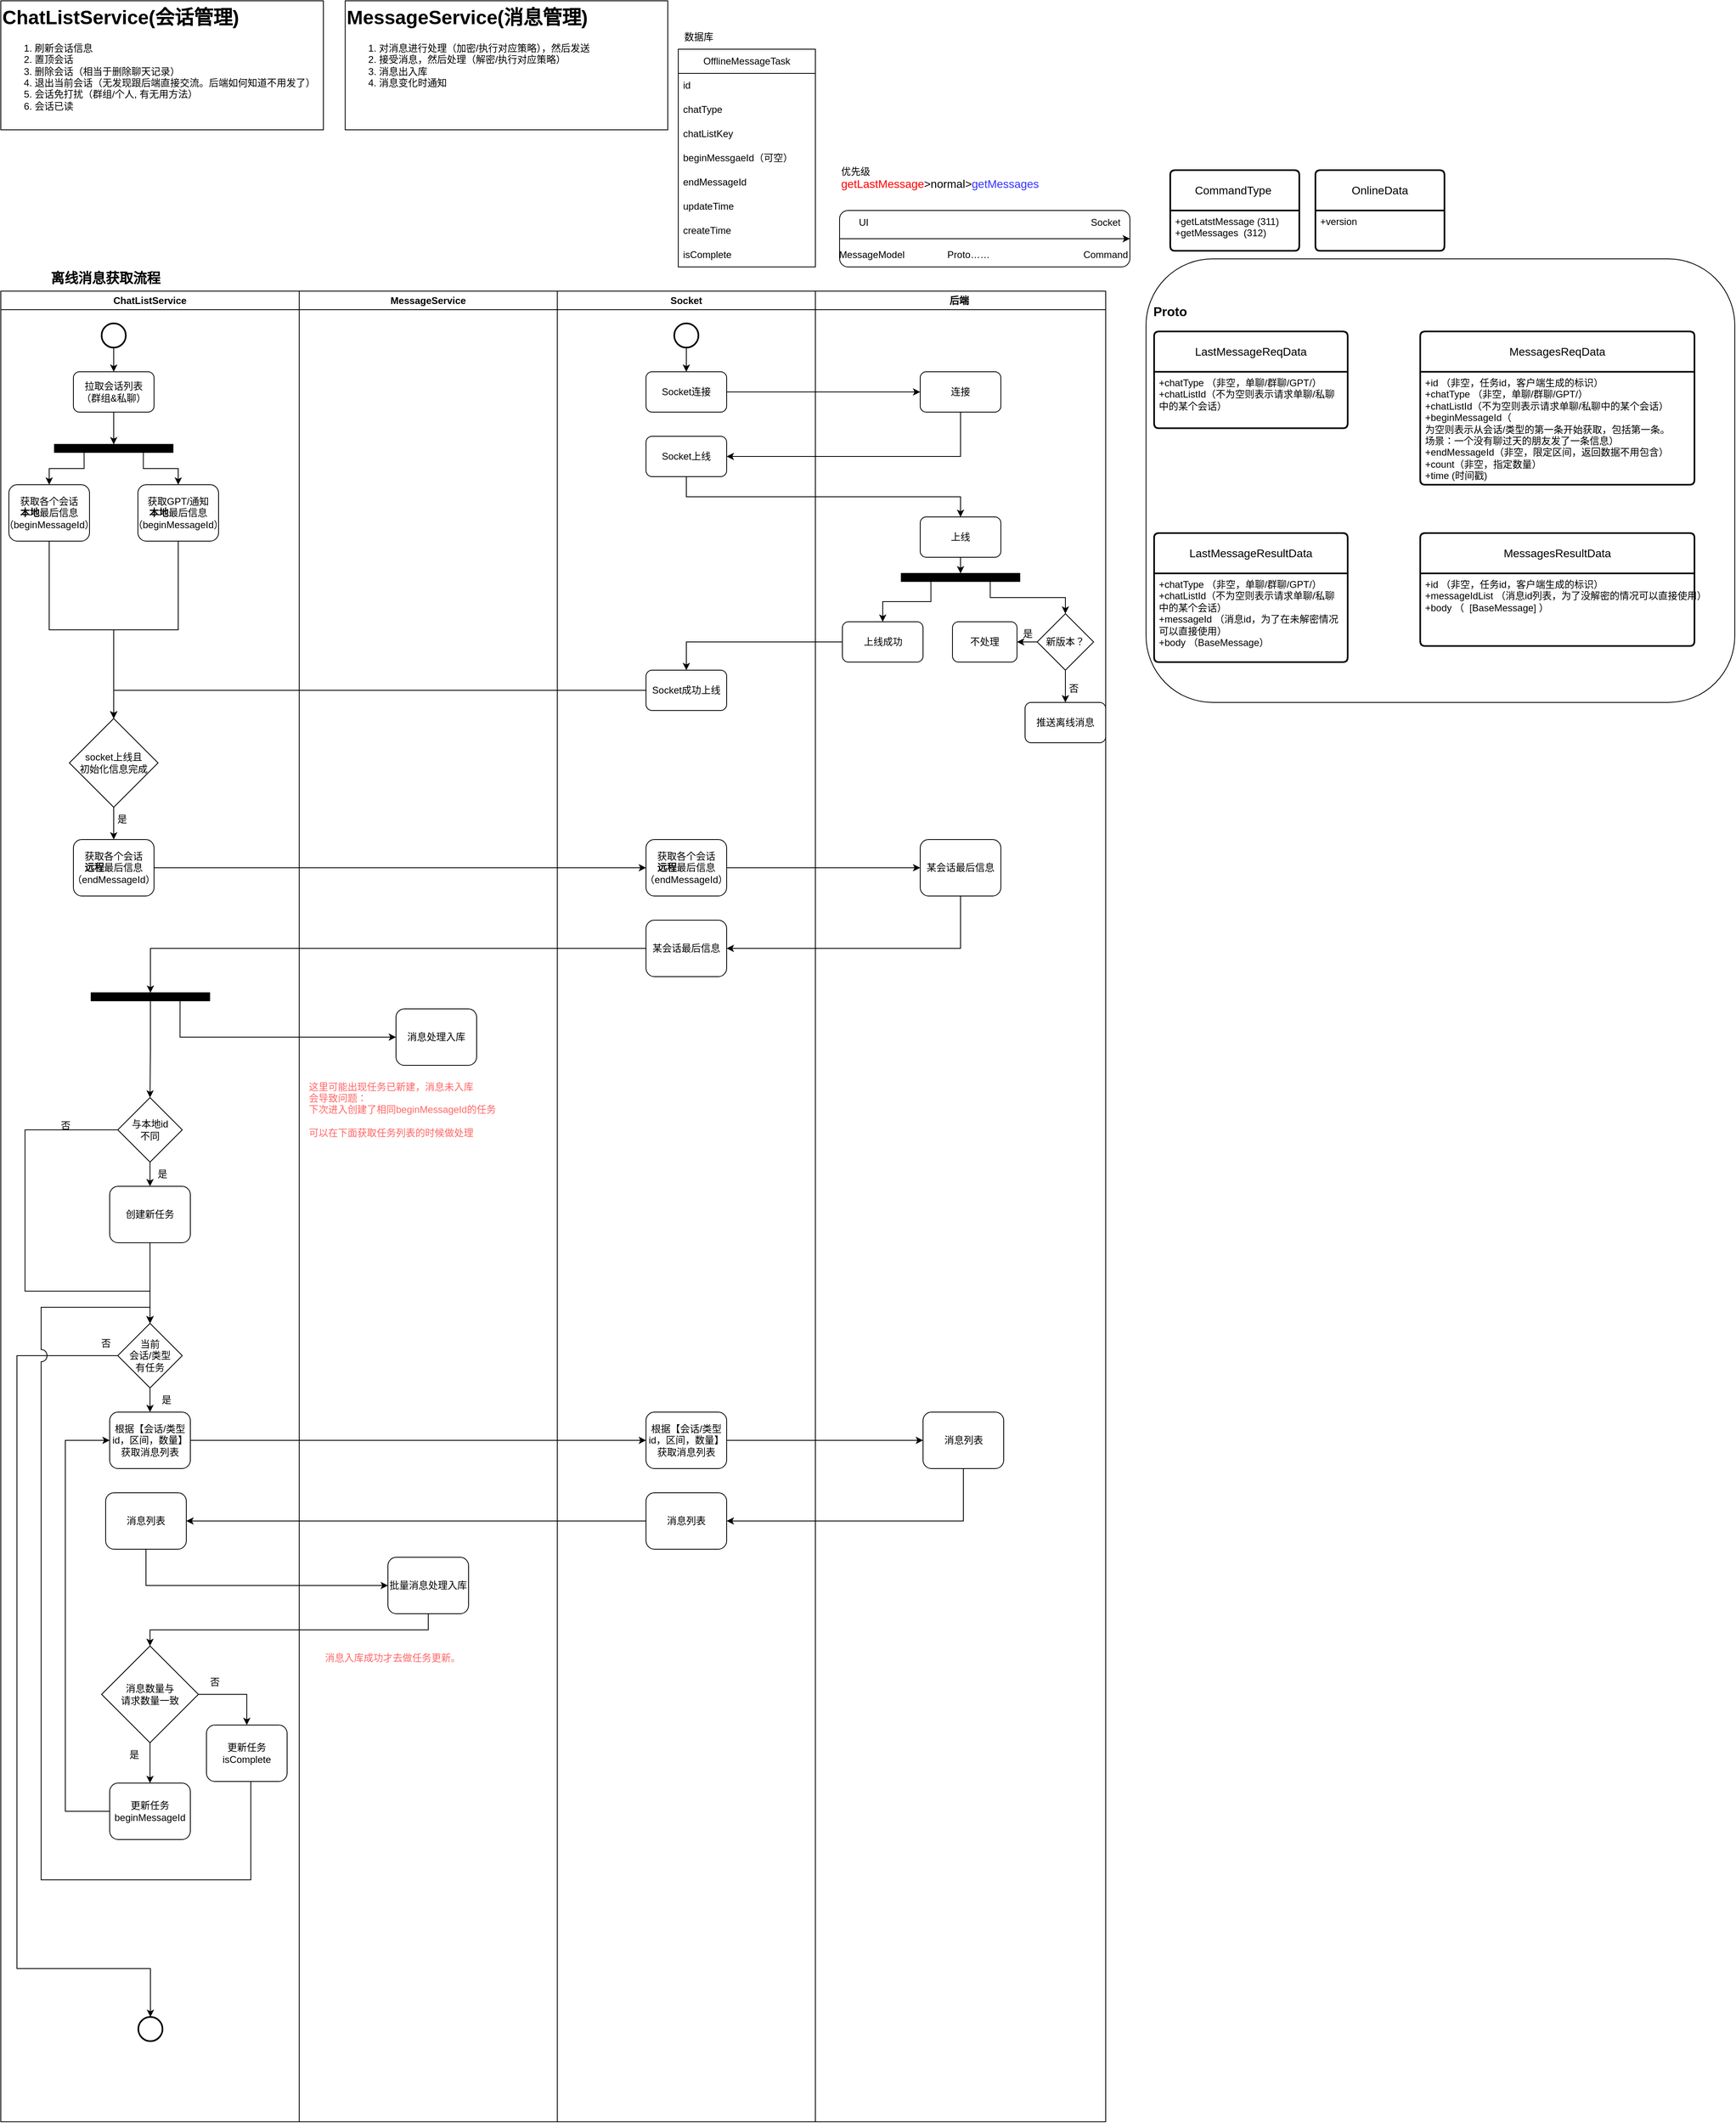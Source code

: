 <mxfile version="24.9.0">
  <diagram name="第 1 页" id="JktXxmWd6NISaN1DdESC">
    <mxGraphModel dx="1247" dy="649" grid="1" gridSize="10" guides="1" tooltips="1" connect="1" arrows="1" fold="1" page="1" pageScale="1" pageWidth="827" pageHeight="1169" math="0" shadow="0">
      <root>
        <mxCell id="0" />
        <mxCell id="1" parent="0" />
        <mxCell id="-HEKRVuIvjOIdjUARVgd-5" value="" style="group" parent="1" vertex="1" connectable="0">
          <mxGeometry width="410" height="340" as="geometry" />
        </mxCell>
        <mxCell id="-HEKRVuIvjOIdjUARVgd-4" value="" style="rounded=0;whiteSpace=wrap;html=1;movable=1;resizable=1;rotatable=1;deletable=1;editable=1;locked=0;connectable=1;" parent="-HEKRVuIvjOIdjUARVgd-5" vertex="1">
          <mxGeometry width="400" height="160" as="geometry" />
        </mxCell>
        <mxCell id="-HEKRVuIvjOIdjUARVgd-3" value="&lt;h1 style=&quot;margin-top: 0px;&quot;&gt;ChatListService(会话管理)&lt;br&gt;&lt;/h1&gt;&lt;p&gt;&lt;/p&gt;&lt;ol&gt;&lt;li&gt;刷新会话信息&lt;/li&gt;&lt;li&gt;置顶会话&lt;/li&gt;&lt;li&gt;删除会话（相当于删除聊天记录）&lt;/li&gt;&lt;li&gt;退出当前会话（无发现跟后端直接交流。后端如何知道不用发了）&lt;/li&gt;&lt;li&gt;会话免打扰（群组/个人, 有无用方法）&lt;/li&gt;&lt;li&gt;会话已读&lt;/li&gt;&lt;/ol&gt;&lt;p&gt;&lt;/p&gt;" style="text;html=1;whiteSpace=wrap;overflow=hidden;rounded=0;movable=1;resizable=1;rotatable=1;deletable=1;editable=1;locked=0;connectable=1;" parent="-HEKRVuIvjOIdjUARVgd-5" vertex="1">
          <mxGeometry width="400" height="160" as="geometry" />
        </mxCell>
        <mxCell id="46Pq0ItbNjwcVHv2dBkQ-1" value="" style="group" parent="1" vertex="1" connectable="0">
          <mxGeometry x="427" width="400" height="160" as="geometry" />
        </mxCell>
        <mxCell id="46Pq0ItbNjwcVHv2dBkQ-2" value="" style="rounded=0;whiteSpace=wrap;html=1;movable=1;resizable=1;rotatable=1;deletable=1;editable=1;locked=0;connectable=1;" parent="46Pq0ItbNjwcVHv2dBkQ-1" vertex="1">
          <mxGeometry width="400" height="160" as="geometry" />
        </mxCell>
        <mxCell id="46Pq0ItbNjwcVHv2dBkQ-3" value="&lt;h1 style=&quot;margin-top: 0px;&quot;&gt;MessageService(消息管理)&lt;br&gt;&lt;/h1&gt;&lt;p&gt;&lt;/p&gt;&lt;ol&gt;&lt;li&gt;对消息进行处理（加密/执行对应策略），然后发送&lt;/li&gt;&lt;li&gt;接受消息，然后处理（解密/执行对应策略）&lt;/li&gt;&lt;li&gt;消息出入库&lt;/li&gt;&lt;li&gt;消息变化时通知&lt;/li&gt;&lt;/ol&gt;&lt;p&gt;&lt;/p&gt;" style="text;html=1;whiteSpace=wrap;overflow=hidden;rounded=0;movable=1;resizable=1;rotatable=1;deletable=1;editable=1;locked=0;connectable=1;" parent="46Pq0ItbNjwcVHv2dBkQ-1" vertex="1">
          <mxGeometry width="400" height="160" as="geometry" />
        </mxCell>
        <mxCell id="46Pq0ItbNjwcVHv2dBkQ-13" value="后端 " style="swimlane;whiteSpace=wrap" parent="1" vertex="1">
          <mxGeometry x="1010" y="360" width="360" height="2270" as="geometry">
            <mxRectangle x="280" width="70" height="30" as="alternateBounds" />
          </mxGeometry>
        </mxCell>
        <mxCell id="46Pq0ItbNjwcVHv2dBkQ-49" value="连接" style="rounded=1;whiteSpace=wrap;html=1;" parent="46Pq0ItbNjwcVHv2dBkQ-13" vertex="1">
          <mxGeometry x="130" y="100" width="100" height="50" as="geometry" />
        </mxCell>
        <mxCell id="46Pq0ItbNjwcVHv2dBkQ-157" value="" style="group" parent="46Pq0ItbNjwcVHv2dBkQ-13" vertex="1" connectable="0">
          <mxGeometry x="170" y="400" width="190" height="160" as="geometry" />
        </mxCell>
        <mxCell id="46Pq0ItbNjwcVHv2dBkQ-57" value="不处理" style="rounded=1;whiteSpace=wrap;html=1;" parent="46Pq0ItbNjwcVHv2dBkQ-157" vertex="1">
          <mxGeometry y="10" width="80" height="50" as="geometry" />
        </mxCell>
        <mxCell id="46Pq0ItbNjwcVHv2dBkQ-55" style="edgeStyle=orthogonalEdgeStyle;rounded=0;orthogonalLoop=1;jettySize=auto;html=1;exitX=0.5;exitY=1;exitDx=0;exitDy=0;entryX=0.5;entryY=0;entryDx=0;entryDy=0;" parent="46Pq0ItbNjwcVHv2dBkQ-157" source="46Pq0ItbNjwcVHv2dBkQ-52" target="46Pq0ItbNjwcVHv2dBkQ-54" edge="1">
          <mxGeometry relative="1" as="geometry" />
        </mxCell>
        <mxCell id="46Pq0ItbNjwcVHv2dBkQ-58" style="edgeStyle=orthogonalEdgeStyle;rounded=0;orthogonalLoop=1;jettySize=auto;html=1;exitX=0;exitY=0.5;exitDx=0;exitDy=0;entryX=1;entryY=0.5;entryDx=0;entryDy=0;" parent="46Pq0ItbNjwcVHv2dBkQ-157" source="46Pq0ItbNjwcVHv2dBkQ-52" target="46Pq0ItbNjwcVHv2dBkQ-57" edge="1">
          <mxGeometry relative="1" as="geometry">
            <mxPoint x="80" y="35" as="targetPoint" />
          </mxGeometry>
        </mxCell>
        <mxCell id="46Pq0ItbNjwcVHv2dBkQ-52" value="新版本？" style="rhombus;whiteSpace=wrap;html=1;align=center;" parent="46Pq0ItbNjwcVHv2dBkQ-157" vertex="1">
          <mxGeometry x="105" width="70" height="70" as="geometry" />
        </mxCell>
        <mxCell id="46Pq0ItbNjwcVHv2dBkQ-54" value="推送离线消息" style="rounded=1;whiteSpace=wrap;html=1;" parent="46Pq0ItbNjwcVHv2dBkQ-157" vertex="1">
          <mxGeometry x="90" y="110" width="100" height="50" as="geometry" />
        </mxCell>
        <mxCell id="46Pq0ItbNjwcVHv2dBkQ-59" value="是" style="text;html=1;align=center;verticalAlign=middle;resizable=0;points=[];autosize=1;strokeColor=none;fillColor=none;" parent="46Pq0ItbNjwcVHv2dBkQ-157" vertex="1">
          <mxGeometry x="73" y="10" width="40" height="30" as="geometry" />
        </mxCell>
        <mxCell id="46Pq0ItbNjwcVHv2dBkQ-56" value="否" style="text;html=1;align=center;verticalAlign=middle;resizable=0;points=[];autosize=1;strokeColor=none;fillColor=none;" parent="46Pq0ItbNjwcVHv2dBkQ-157" vertex="1">
          <mxGeometry x="130" y="78" width="40" height="30" as="geometry" />
        </mxCell>
        <mxCell id="46Pq0ItbNjwcVHv2dBkQ-166" style="edgeStyle=orthogonalEdgeStyle;rounded=0;orthogonalLoop=1;jettySize=auto;html=1;exitX=0.75;exitY=1;exitDx=0;exitDy=0;" parent="46Pq0ItbNjwcVHv2dBkQ-13" source="46Pq0ItbNjwcVHv2dBkQ-155" target="46Pq0ItbNjwcVHv2dBkQ-52" edge="1">
          <mxGeometry relative="1" as="geometry" />
        </mxCell>
        <mxCell id="46Pq0ItbNjwcVHv2dBkQ-170" style="edgeStyle=orthogonalEdgeStyle;rounded=0;orthogonalLoop=1;jettySize=auto;html=1;exitX=0.25;exitY=1;exitDx=0;exitDy=0;entryX=0.5;entryY=0;entryDx=0;entryDy=0;" parent="46Pq0ItbNjwcVHv2dBkQ-13" source="46Pq0ItbNjwcVHv2dBkQ-155" target="46Pq0ItbNjwcVHv2dBkQ-169" edge="1">
          <mxGeometry relative="1" as="geometry" />
        </mxCell>
        <mxCell id="46Pq0ItbNjwcVHv2dBkQ-155" value="" style="whiteSpace=wrap;html=1;rounded=0;shadow=0;comic=0;labelBackgroundColor=none;strokeWidth=1;fillColor=#000000;fontFamily=Verdana;fontSize=12;align=center;rotation=0;" parent="46Pq0ItbNjwcVHv2dBkQ-13" vertex="1">
          <mxGeometry x="106.5" y="350" width="147" height="10" as="geometry" />
        </mxCell>
        <mxCell id="46Pq0ItbNjwcVHv2dBkQ-163" style="edgeStyle=orthogonalEdgeStyle;rounded=0;orthogonalLoop=1;jettySize=auto;html=1;exitX=0.5;exitY=1;exitDx=0;exitDy=0;entryX=0.5;entryY=0;entryDx=0;entryDy=0;" parent="46Pq0ItbNjwcVHv2dBkQ-13" source="46Pq0ItbNjwcVHv2dBkQ-160" target="46Pq0ItbNjwcVHv2dBkQ-155" edge="1">
          <mxGeometry relative="1" as="geometry" />
        </mxCell>
        <mxCell id="46Pq0ItbNjwcVHv2dBkQ-160" value="上线" style="rounded=1;whiteSpace=wrap;html=1;" parent="46Pq0ItbNjwcVHv2dBkQ-13" vertex="1">
          <mxGeometry x="130" y="280" width="100" height="50" as="geometry" />
        </mxCell>
        <mxCell id="46Pq0ItbNjwcVHv2dBkQ-169" value="上线成功" style="rounded=1;whiteSpace=wrap;html=1;" parent="46Pq0ItbNjwcVHv2dBkQ-13" vertex="1">
          <mxGeometry x="33.5" y="410" width="100" height="50" as="geometry" />
        </mxCell>
        <mxCell id="46Pq0ItbNjwcVHv2dBkQ-263" value="某会话最后信息" style="rounded=1;whiteSpace=wrap;html=1;" parent="46Pq0ItbNjwcVHv2dBkQ-13" vertex="1">
          <mxGeometry x="130" y="680" width="100" height="70" as="geometry" />
        </mxCell>
        <mxCell id="46Pq0ItbNjwcVHv2dBkQ-328" value="消息列表" style="rounded=1;whiteSpace=wrap;html=1;" parent="46Pq0ItbNjwcVHv2dBkQ-13" vertex="1">
          <mxGeometry x="133.5" y="1390" width="100" height="70" as="geometry" />
        </mxCell>
        <mxCell id="46Pq0ItbNjwcVHv2dBkQ-50" style="edgeStyle=orthogonalEdgeStyle;rounded=0;orthogonalLoop=1;jettySize=auto;html=1;exitX=1;exitY=0.5;exitDx=0;exitDy=0;entryX=0;entryY=0.5;entryDx=0;entryDy=0;" parent="1" source="46Pq0ItbNjwcVHv2dBkQ-46" target="46Pq0ItbNjwcVHv2dBkQ-49" edge="1">
          <mxGeometry relative="1" as="geometry" />
        </mxCell>
        <mxCell id="46Pq0ItbNjwcVHv2dBkQ-51" style="edgeStyle=orthogonalEdgeStyle;rounded=0;orthogonalLoop=1;jettySize=auto;html=1;exitX=0.5;exitY=1;exitDx=0;exitDy=0;entryX=1;entryY=0.5;entryDx=0;entryDy=0;" parent="1" source="46Pq0ItbNjwcVHv2dBkQ-49" target="46Pq0ItbNjwcVHv2dBkQ-47" edge="1">
          <mxGeometry relative="1" as="geometry" />
        </mxCell>
        <mxCell id="46Pq0ItbNjwcVHv2dBkQ-161" style="edgeStyle=orthogonalEdgeStyle;rounded=0;orthogonalLoop=1;jettySize=auto;html=1;exitX=0.5;exitY=1;exitDx=0;exitDy=0;entryX=0.5;entryY=0;entryDx=0;entryDy=0;" parent="1" source="46Pq0ItbNjwcVHv2dBkQ-47" target="46Pq0ItbNjwcVHv2dBkQ-160" edge="1">
          <mxGeometry relative="1" as="geometry" />
        </mxCell>
        <mxCell id="46Pq0ItbNjwcVHv2dBkQ-172" style="edgeStyle=orthogonalEdgeStyle;rounded=0;orthogonalLoop=1;jettySize=auto;html=1;entryX=0.5;entryY=0;entryDx=0;entryDy=0;" parent="1" source="46Pq0ItbNjwcVHv2dBkQ-169" target="46Pq0ItbNjwcVHv2dBkQ-171" edge="1">
          <mxGeometry relative="1" as="geometry" />
        </mxCell>
        <mxCell id="46Pq0ItbNjwcVHv2dBkQ-256" value="离线消息获取流程" style="text;html=1;align=center;verticalAlign=middle;whiteSpace=wrap;rounded=0;fontSize=17;fontStyle=1;labelBackgroundColor=none;labelBorderColor=none;" parent="1" vertex="1">
          <mxGeometry x="50" y="330" width="160" height="30" as="geometry" />
        </mxCell>
        <mxCell id="46Pq0ItbNjwcVHv2dBkQ-264" style="edgeStyle=orthogonalEdgeStyle;rounded=0;orthogonalLoop=1;jettySize=auto;html=1;exitX=1;exitY=0.5;exitDx=0;exitDy=0;entryX=0;entryY=0.5;entryDx=0;entryDy=0;" parent="1" source="46Pq0ItbNjwcVHv2dBkQ-261" target="46Pq0ItbNjwcVHv2dBkQ-263" edge="1">
          <mxGeometry relative="1" as="geometry" />
        </mxCell>
        <mxCell id="46Pq0ItbNjwcVHv2dBkQ-265" style="edgeStyle=orthogonalEdgeStyle;rounded=0;orthogonalLoop=1;jettySize=auto;html=1;exitX=0.5;exitY=1;exitDx=0;exitDy=0;entryX=1;entryY=0.5;entryDx=0;entryDy=0;" parent="1" source="46Pq0ItbNjwcVHv2dBkQ-263" target="46Pq0ItbNjwcVHv2dBkQ-266" edge="1">
          <mxGeometry relative="1" as="geometry">
            <mxPoint x="1100.059" y="1190" as="targetPoint" />
          </mxGeometry>
        </mxCell>
        <mxCell id="46Pq0ItbNjwcVHv2dBkQ-329" style="edgeStyle=orthogonalEdgeStyle;rounded=0;orthogonalLoop=1;jettySize=auto;html=1;exitX=1;exitY=0.5;exitDx=0;exitDy=0;entryX=0;entryY=0.5;entryDx=0;entryDy=0;" parent="1" source="46Pq0ItbNjwcVHv2dBkQ-317" target="46Pq0ItbNjwcVHv2dBkQ-328" edge="1">
          <mxGeometry relative="1" as="geometry" />
        </mxCell>
        <mxCell id="46Pq0ItbNjwcVHv2dBkQ-332" style="edgeStyle=orthogonalEdgeStyle;rounded=0;orthogonalLoop=1;jettySize=auto;html=1;exitX=0.5;exitY=1;exitDx=0;exitDy=0;entryX=1;entryY=0.5;entryDx=0;entryDy=0;" parent="1" source="46Pq0ItbNjwcVHv2dBkQ-328" target="46Pq0ItbNjwcVHv2dBkQ-331" edge="1">
          <mxGeometry relative="1" as="geometry" />
        </mxCell>
        <mxCell id="46Pq0ItbNjwcVHv2dBkQ-4" value="ChatListService" style="swimlane;whiteSpace=wrap;swimlaneFillColor=none;strokeColor=default;rounded=0;shadow=0;" parent="1" vertex="1">
          <mxGeometry y="360" width="370" height="2270" as="geometry" />
        </mxCell>
        <mxCell id="46Pq0ItbNjwcVHv2dBkQ-236" style="edgeStyle=orthogonalEdgeStyle;rounded=0;orthogonalLoop=1;jettySize=auto;html=1;exitX=0.5;exitY=1;exitDx=0;exitDy=0;exitPerimeter=0;entryX=0.5;entryY=0;entryDx=0;entryDy=0;" parent="46Pq0ItbNjwcVHv2dBkQ-4" source="46Pq0ItbNjwcVHv2dBkQ-234" target="46Pq0ItbNjwcVHv2dBkQ-235" edge="1">
          <mxGeometry relative="1" as="geometry" />
        </mxCell>
        <mxCell id="46Pq0ItbNjwcVHv2dBkQ-234" value="" style="strokeWidth=2;html=1;shape=mxgraph.flowchart.start_2;whiteSpace=wrap;" parent="46Pq0ItbNjwcVHv2dBkQ-4" vertex="1">
          <mxGeometry x="125" y="40" width="30" height="30" as="geometry" />
        </mxCell>
        <mxCell id="46Pq0ItbNjwcVHv2dBkQ-241" style="edgeStyle=orthogonalEdgeStyle;rounded=0;orthogonalLoop=1;jettySize=auto;html=1;exitX=0.5;exitY=1;exitDx=0;exitDy=0;entryX=0.5;entryY=0;entryDx=0;entryDy=0;" parent="46Pq0ItbNjwcVHv2dBkQ-4" source="46Pq0ItbNjwcVHv2dBkQ-235" target="46Pq0ItbNjwcVHv2dBkQ-240" edge="1">
          <mxGeometry relative="1" as="geometry" />
        </mxCell>
        <mxCell id="46Pq0ItbNjwcVHv2dBkQ-235" value="拉取会话列表&lt;br&gt;（群组&amp;amp;私聊）" style="rounded=1;whiteSpace=wrap;html=1;" parent="46Pq0ItbNjwcVHv2dBkQ-4" vertex="1">
          <mxGeometry x="90" y="100" width="100" height="50" as="geometry" />
        </mxCell>
        <mxCell id="46Pq0ItbNjwcVHv2dBkQ-249" style="edgeStyle=orthogonalEdgeStyle;rounded=0;orthogonalLoop=1;jettySize=auto;html=1;exitX=0.5;exitY=1;exitDx=0;exitDy=0;" parent="46Pq0ItbNjwcVHv2dBkQ-4" source="46Pq0ItbNjwcVHv2dBkQ-237" target="46Pq0ItbNjwcVHv2dBkQ-248" edge="1">
          <mxGeometry relative="1" as="geometry" />
        </mxCell>
        <mxCell id="46Pq0ItbNjwcVHv2dBkQ-237" value="获取各个会话&lt;div&gt;&lt;b&gt;本地&lt;/b&gt;最后信息（beginMessageId）&lt;/div&gt;" style="rounded=1;whiteSpace=wrap;html=1;" parent="46Pq0ItbNjwcVHv2dBkQ-4" vertex="1">
          <mxGeometry x="10" y="240" width="100" height="70" as="geometry" />
        </mxCell>
        <mxCell id="46Pq0ItbNjwcVHv2dBkQ-242" style="edgeStyle=orthogonalEdgeStyle;rounded=0;orthogonalLoop=1;jettySize=auto;html=1;exitX=0.25;exitY=1;exitDx=0;exitDy=0;entryX=0.5;entryY=0;entryDx=0;entryDy=0;" parent="46Pq0ItbNjwcVHv2dBkQ-4" source="46Pq0ItbNjwcVHv2dBkQ-240" target="46Pq0ItbNjwcVHv2dBkQ-237" edge="1">
          <mxGeometry relative="1" as="geometry" />
        </mxCell>
        <mxCell id="46Pq0ItbNjwcVHv2dBkQ-244" style="edgeStyle=orthogonalEdgeStyle;rounded=0;orthogonalLoop=1;jettySize=auto;html=1;exitX=0.75;exitY=1;exitDx=0;exitDy=0;" parent="46Pq0ItbNjwcVHv2dBkQ-4" source="46Pq0ItbNjwcVHv2dBkQ-240" target="46Pq0ItbNjwcVHv2dBkQ-243" edge="1">
          <mxGeometry relative="1" as="geometry" />
        </mxCell>
        <mxCell id="46Pq0ItbNjwcVHv2dBkQ-240" value="" style="whiteSpace=wrap;html=1;rounded=0;shadow=0;comic=0;labelBackgroundColor=none;strokeWidth=1;fillColor=#000000;fontFamily=Verdana;fontSize=12;align=center;rotation=0;" parent="46Pq0ItbNjwcVHv2dBkQ-4" vertex="1">
          <mxGeometry x="66.5" y="190" width="147" height="10" as="geometry" />
        </mxCell>
        <mxCell id="46Pq0ItbNjwcVHv2dBkQ-250" style="edgeStyle=orthogonalEdgeStyle;rounded=0;orthogonalLoop=1;jettySize=auto;html=1;exitX=0.5;exitY=1;exitDx=0;exitDy=0;entryX=0.5;entryY=0;entryDx=0;entryDy=0;" parent="46Pq0ItbNjwcVHv2dBkQ-4" source="46Pq0ItbNjwcVHv2dBkQ-243" target="46Pq0ItbNjwcVHv2dBkQ-248" edge="1">
          <mxGeometry relative="1" as="geometry">
            <mxPoint x="160" y="450" as="targetPoint" />
          </mxGeometry>
        </mxCell>
        <mxCell id="46Pq0ItbNjwcVHv2dBkQ-243" value="获取GPT/通知&lt;div&gt;&lt;b&gt;本地&lt;/b&gt;最后信息（beginMessageId）&lt;/div&gt;" style="rounded=1;whiteSpace=wrap;html=1;" parent="46Pq0ItbNjwcVHv2dBkQ-4" vertex="1">
          <mxGeometry x="170" y="240" width="100" height="70" as="geometry" />
        </mxCell>
        <mxCell id="46Pq0ItbNjwcVHv2dBkQ-253" style="edgeStyle=orthogonalEdgeStyle;rounded=0;orthogonalLoop=1;jettySize=auto;html=1;exitX=0.5;exitY=1;exitDx=0;exitDy=0;entryX=0.5;entryY=0;entryDx=0;entryDy=0;" parent="46Pq0ItbNjwcVHv2dBkQ-4" source="46Pq0ItbNjwcVHv2dBkQ-248" target="46Pq0ItbNjwcVHv2dBkQ-257" edge="1">
          <mxGeometry relative="1" as="geometry">
            <mxPoint x="140" y="680" as="targetPoint" />
          </mxGeometry>
        </mxCell>
        <mxCell id="46Pq0ItbNjwcVHv2dBkQ-248" value="socket上线且&lt;br&gt;初始化信息完成" style="rhombus;whiteSpace=wrap;html=1;" parent="46Pq0ItbNjwcVHv2dBkQ-4" vertex="1">
          <mxGeometry x="85" y="530" width="110" height="110" as="geometry" />
        </mxCell>
        <mxCell id="46Pq0ItbNjwcVHv2dBkQ-254" value="是" style="text;html=1;align=center;verticalAlign=middle;resizable=0;points=[];autosize=1;strokeColor=none;fillColor=none;" parent="46Pq0ItbNjwcVHv2dBkQ-4" vertex="1">
          <mxGeometry x="130" y="640" width="40" height="30" as="geometry" />
        </mxCell>
        <mxCell id="46Pq0ItbNjwcVHv2dBkQ-257" value="获取各个会话&lt;div&gt;&lt;b&gt;远程&lt;/b&gt;最后信息（endMessageId）&lt;/div&gt;" style="rounded=1;whiteSpace=wrap;html=1;" parent="46Pq0ItbNjwcVHv2dBkQ-4" vertex="1">
          <mxGeometry x="90" y="680" width="100" height="70" as="geometry" />
        </mxCell>
        <mxCell id="46Pq0ItbNjwcVHv2dBkQ-283" style="edgeStyle=orthogonalEdgeStyle;rounded=0;orthogonalLoop=1;jettySize=auto;html=1;exitX=0.5;exitY=1;exitDx=0;exitDy=0;" parent="46Pq0ItbNjwcVHv2dBkQ-4" source="46Pq0ItbNjwcVHv2dBkQ-280" target="46Pq0ItbNjwcVHv2dBkQ-281" edge="1">
          <mxGeometry relative="1" as="geometry" />
        </mxCell>
        <mxCell id="46Pq0ItbNjwcVHv2dBkQ-286" style="edgeStyle=orthogonalEdgeStyle;rounded=0;orthogonalLoop=1;jettySize=auto;html=1;exitX=0;exitY=0.5;exitDx=0;exitDy=0;entryX=0.5;entryY=0;entryDx=0;entryDy=0;" parent="46Pq0ItbNjwcVHv2dBkQ-4" source="46Pq0ItbNjwcVHv2dBkQ-280" target="46Pq0ItbNjwcVHv2dBkQ-285" edge="1">
          <mxGeometry relative="1" as="geometry">
            <mxPoint x="40" y="1250" as="targetPoint" />
            <Array as="points">
              <mxPoint x="30" y="1040" />
              <mxPoint x="30" y="1240" />
              <mxPoint x="185" y="1240" />
            </Array>
          </mxGeometry>
        </mxCell>
        <mxCell id="46Pq0ItbNjwcVHv2dBkQ-280" value="与本地id&lt;br&gt;不同" style="rhombus;whiteSpace=wrap;html=1;" parent="46Pq0ItbNjwcVHv2dBkQ-4" vertex="1">
          <mxGeometry x="145" y="1000" width="80" height="80" as="geometry" />
        </mxCell>
        <mxCell id="46Pq0ItbNjwcVHv2dBkQ-288" style="edgeStyle=orthogonalEdgeStyle;rounded=0;orthogonalLoop=1;jettySize=auto;html=1;exitX=0.5;exitY=1;exitDx=0;exitDy=0;entryX=0.5;entryY=0;entryDx=0;entryDy=0;" parent="46Pq0ItbNjwcVHv2dBkQ-4" source="46Pq0ItbNjwcVHv2dBkQ-281" target="46Pq0ItbNjwcVHv2dBkQ-285" edge="1">
          <mxGeometry relative="1" as="geometry" />
        </mxCell>
        <mxCell id="46Pq0ItbNjwcVHv2dBkQ-281" value="创建新任务" style="rounded=1;whiteSpace=wrap;html=1;" parent="46Pq0ItbNjwcVHv2dBkQ-4" vertex="1">
          <mxGeometry x="135" y="1110" width="100" height="70" as="geometry" />
        </mxCell>
        <mxCell id="46Pq0ItbNjwcVHv2dBkQ-284" value="是" style="text;html=1;align=center;verticalAlign=middle;resizable=0;points=[];autosize=1;strokeColor=none;fillColor=none;" parent="46Pq0ItbNjwcVHv2dBkQ-4" vertex="1">
          <mxGeometry x="180" y="1080" width="40" height="30" as="geometry" />
        </mxCell>
        <mxCell id="46Pq0ItbNjwcVHv2dBkQ-290" style="edgeStyle=orthogonalEdgeStyle;rounded=0;orthogonalLoop=1;jettySize=auto;html=1;exitX=0.5;exitY=1;exitDx=0;exitDy=0;" parent="46Pq0ItbNjwcVHv2dBkQ-4" source="46Pq0ItbNjwcVHv2dBkQ-285" target="46Pq0ItbNjwcVHv2dBkQ-289" edge="1">
          <mxGeometry relative="1" as="geometry" />
        </mxCell>
        <mxCell id="46Pq0ItbNjwcVHv2dBkQ-346" style="edgeStyle=orthogonalEdgeStyle;rounded=0;orthogonalLoop=1;jettySize=auto;html=1;exitX=0;exitY=0.5;exitDx=0;exitDy=0;entryX=0.5;entryY=0;entryDx=0;entryDy=0;entryPerimeter=0;" parent="46Pq0ItbNjwcVHv2dBkQ-4" source="46Pq0ItbNjwcVHv2dBkQ-285" target="46Pq0ItbNjwcVHv2dBkQ-347" edge="1">
          <mxGeometry relative="1" as="geometry">
            <mxPoint x="20" y="1830" as="targetPoint" />
            <Array as="points">
              <mxPoint x="20" y="1320" />
              <mxPoint x="20" y="2080" />
              <mxPoint x="185" y="2080" />
            </Array>
          </mxGeometry>
        </mxCell>
        <mxCell id="46Pq0ItbNjwcVHv2dBkQ-285" value="当前&lt;div&gt;会话/类型&lt;/div&gt;&lt;div&gt;&lt;span style=&quot;background-color: initial;&quot;&gt;有任务&lt;/span&gt;&lt;/div&gt;" style="rhombus;whiteSpace=wrap;html=1;" parent="46Pq0ItbNjwcVHv2dBkQ-4" vertex="1">
          <mxGeometry x="145" y="1280" width="80" height="80" as="geometry" />
        </mxCell>
        <mxCell id="46Pq0ItbNjwcVHv2dBkQ-287" value="否" style="text;html=1;align=center;verticalAlign=middle;resizable=0;points=[];autosize=1;strokeColor=none;fillColor=none;" parent="46Pq0ItbNjwcVHv2dBkQ-4" vertex="1">
          <mxGeometry x="60" y="1020" width="40" height="30" as="geometry" />
        </mxCell>
        <mxCell id="46Pq0ItbNjwcVHv2dBkQ-289" value="根据【&lt;span style=&quot;background-color: initial;&quot;&gt;会话/类型id，&lt;/span&gt;&lt;span style=&quot;background-color: initial;&quot;&gt;区间，&lt;/span&gt;&lt;span style=&quot;background-color: initial;&quot;&gt;数量】获取消息列表&lt;/span&gt;" style="rounded=1;whiteSpace=wrap;html=1;" parent="46Pq0ItbNjwcVHv2dBkQ-4" vertex="1">
          <mxGeometry x="135" y="1390" width="100" height="70" as="geometry" />
        </mxCell>
        <mxCell id="46Pq0ItbNjwcVHv2dBkQ-347" value="" style="strokeWidth=2;html=1;shape=mxgraph.flowchart.start_2;whiteSpace=wrap;" parent="46Pq0ItbNjwcVHv2dBkQ-4" vertex="1">
          <mxGeometry x="170.5" y="2140" width="30" height="30" as="geometry" />
        </mxCell>
        <mxCell id="46Pq0ItbNjwcVHv2dBkQ-352" style="edgeStyle=orthogonalEdgeStyle;rounded=0;orthogonalLoop=1;jettySize=auto;html=1;exitX=0.5;exitY=1;exitDx=0;exitDy=0;entryX=0.5;entryY=0;entryDx=0;entryDy=0;" parent="46Pq0ItbNjwcVHv2dBkQ-4" source="46Pq0ItbNjwcVHv2dBkQ-348" target="46Pq0ItbNjwcVHv2dBkQ-349" edge="1">
          <mxGeometry relative="1" as="geometry" />
        </mxCell>
        <mxCell id="46Pq0ItbNjwcVHv2dBkQ-358" style="edgeStyle=orthogonalEdgeStyle;rounded=0;orthogonalLoop=1;jettySize=auto;html=1;exitX=1;exitY=0.5;exitDx=0;exitDy=0;entryX=0.5;entryY=0;entryDx=0;entryDy=0;" parent="46Pq0ItbNjwcVHv2dBkQ-4" source="46Pq0ItbNjwcVHv2dBkQ-348" target="46Pq0ItbNjwcVHv2dBkQ-357" edge="1">
          <mxGeometry relative="1" as="geometry">
            <mxPoint x="295" y="1850" as="targetPoint" />
          </mxGeometry>
        </mxCell>
        <mxCell id="46Pq0ItbNjwcVHv2dBkQ-348" value="消息数量与&lt;div&gt;请求数量一致&lt;/div&gt;" style="rhombus;whiteSpace=wrap;html=1;" parent="46Pq0ItbNjwcVHv2dBkQ-4" vertex="1">
          <mxGeometry x="125" y="1680" width="120" height="120" as="geometry" />
        </mxCell>
        <mxCell id="46Pq0ItbNjwcVHv2dBkQ-354" style="edgeStyle=orthogonalEdgeStyle;rounded=0;orthogonalLoop=1;jettySize=auto;html=1;exitX=0;exitY=0.5;exitDx=0;exitDy=0;entryX=0;entryY=0.5;entryDx=0;entryDy=0;" parent="46Pq0ItbNjwcVHv2dBkQ-4" source="46Pq0ItbNjwcVHv2dBkQ-349" target="46Pq0ItbNjwcVHv2dBkQ-289" edge="1">
          <mxGeometry relative="1" as="geometry">
            <Array as="points">
              <mxPoint x="80" y="1885" />
              <mxPoint x="80" y="1425" />
            </Array>
          </mxGeometry>
        </mxCell>
        <mxCell id="46Pq0ItbNjwcVHv2dBkQ-349" value="更新任务beginMessageId" style="rounded=1;whiteSpace=wrap;html=1;" parent="46Pq0ItbNjwcVHv2dBkQ-4" vertex="1">
          <mxGeometry x="135" y="1850" width="100" height="70" as="geometry" />
        </mxCell>
        <mxCell id="46Pq0ItbNjwcVHv2dBkQ-350" value="是" style="text;html=1;align=center;verticalAlign=middle;resizable=0;points=[];autosize=1;strokeColor=none;fillColor=none;" parent="46Pq0ItbNjwcVHv2dBkQ-4" vertex="1">
          <mxGeometry x="185" y="1360" width="40" height="30" as="geometry" />
        </mxCell>
        <mxCell id="46Pq0ItbNjwcVHv2dBkQ-351" value="否" style="text;html=1;align=center;verticalAlign=middle;resizable=0;points=[];autosize=1;strokeColor=none;fillColor=none;" parent="46Pq0ItbNjwcVHv2dBkQ-4" vertex="1">
          <mxGeometry x="110" y="1290" width="40" height="30" as="geometry" />
        </mxCell>
        <mxCell id="46Pq0ItbNjwcVHv2dBkQ-353" value="是" style="text;html=1;align=center;verticalAlign=middle;resizable=0;points=[];autosize=1;strokeColor=none;fillColor=none;" parent="46Pq0ItbNjwcVHv2dBkQ-4" vertex="1">
          <mxGeometry x="145" y="1800" width="40" height="30" as="geometry" />
        </mxCell>
        <mxCell id="Kh1zGlyjV4ifqyY9NTNy-1" style="edgeStyle=orthogonalEdgeStyle;rounded=0;orthogonalLoop=1;jettySize=auto;html=1;exitX=0.5;exitY=1;exitDx=0;exitDy=0;entryX=0.5;entryY=0;entryDx=0;entryDy=0;flowAnimation=0;jumpStyle=arc;jumpSize=15;" parent="46Pq0ItbNjwcVHv2dBkQ-4" source="46Pq0ItbNjwcVHv2dBkQ-357" target="46Pq0ItbNjwcVHv2dBkQ-285" edge="1">
          <mxGeometry relative="1" as="geometry">
            <mxPoint x="40" y="1262.222" as="targetPoint" />
            <Array as="points">
              <mxPoint x="310" y="1848" />
              <mxPoint x="310" y="1970" />
              <mxPoint x="50" y="1970" />
              <mxPoint x="50" y="1260" />
              <mxPoint x="185" y="1260" />
            </Array>
            <mxPoint x="300" y="1780" as="sourcePoint" />
          </mxGeometry>
        </mxCell>
        <mxCell id="46Pq0ItbNjwcVHv2dBkQ-357" value="更新任务isComplete" style="rounded=1;whiteSpace=wrap;html=1;" parent="46Pq0ItbNjwcVHv2dBkQ-4" vertex="1">
          <mxGeometry x="255" y="1778" width="100" height="70" as="geometry" />
        </mxCell>
        <mxCell id="46Pq0ItbNjwcVHv2dBkQ-360" value="否" style="text;html=1;align=center;verticalAlign=middle;resizable=0;points=[];autosize=1;strokeColor=none;fillColor=none;" parent="46Pq0ItbNjwcVHv2dBkQ-4" vertex="1">
          <mxGeometry x="245" y="1710" width="40" height="30" as="geometry" />
        </mxCell>
        <mxCell id="gbWiOMa8vafLH_si1ZQm-46" style="edgeStyle=orthogonalEdgeStyle;rounded=0;orthogonalLoop=1;jettySize=auto;html=1;exitX=0.5;exitY=1;exitDx=0;exitDy=0;entryX=0.5;entryY=0;entryDx=0;entryDy=0;" edge="1" parent="46Pq0ItbNjwcVHv2dBkQ-4" source="gbWiOMa8vafLH_si1ZQm-45" target="46Pq0ItbNjwcVHv2dBkQ-280">
          <mxGeometry relative="1" as="geometry" />
        </mxCell>
        <mxCell id="gbWiOMa8vafLH_si1ZQm-45" value="" style="whiteSpace=wrap;html=1;rounded=0;shadow=0;comic=0;labelBackgroundColor=none;strokeWidth=1;fillColor=#000000;fontFamily=Verdana;fontSize=12;align=center;rotation=0;" vertex="1" parent="46Pq0ItbNjwcVHv2dBkQ-4">
          <mxGeometry x="112" y="870" width="147" height="10" as="geometry" />
        </mxCell>
        <mxCell id="gbWiOMa8vafLH_si1ZQm-51" value="消息列表" style="rounded=1;whiteSpace=wrap;html=1;" vertex="1" parent="46Pq0ItbNjwcVHv2dBkQ-4">
          <mxGeometry x="130" y="1490" width="100" height="70" as="geometry" />
        </mxCell>
        <mxCell id="46Pq0ItbNjwcVHv2dBkQ-224" value="Socket" style="swimlane;whiteSpace=wrap;startSize=23;" parent="1" vertex="1">
          <mxGeometry x="690" y="360" width="320" height="2270" as="geometry" />
        </mxCell>
        <mxCell id="46Pq0ItbNjwcVHv2dBkQ-48" style="edgeStyle=orthogonalEdgeStyle;rounded=0;orthogonalLoop=1;jettySize=auto;html=1;exitX=0.5;exitY=1;exitDx=0;exitDy=0;exitPerimeter=0;entryX=0.5;entryY=0;entryDx=0;entryDy=0;" parent="46Pq0ItbNjwcVHv2dBkQ-224" source="46Pq0ItbNjwcVHv2dBkQ-42" target="46Pq0ItbNjwcVHv2dBkQ-46" edge="1">
          <mxGeometry relative="1" as="geometry" />
        </mxCell>
        <mxCell id="46Pq0ItbNjwcVHv2dBkQ-42" value="" style="strokeWidth=2;html=1;shape=mxgraph.flowchart.start_2;whiteSpace=wrap;" parent="46Pq0ItbNjwcVHv2dBkQ-224" vertex="1">
          <mxGeometry x="145" y="40" width="30" height="30" as="geometry" />
        </mxCell>
        <mxCell id="46Pq0ItbNjwcVHv2dBkQ-46" value="Socket连接" style="rounded=1;whiteSpace=wrap;html=1;" parent="46Pq0ItbNjwcVHv2dBkQ-224" vertex="1">
          <mxGeometry x="110" y="100" width="100" height="50" as="geometry" />
        </mxCell>
        <mxCell id="46Pq0ItbNjwcVHv2dBkQ-47" value="Socket上线" style="rounded=1;whiteSpace=wrap;html=1;" parent="46Pq0ItbNjwcVHv2dBkQ-224" vertex="1">
          <mxGeometry x="110" y="180" width="100" height="50" as="geometry" />
        </mxCell>
        <mxCell id="46Pq0ItbNjwcVHv2dBkQ-171" value="Socket成功上线" style="rounded=1;whiteSpace=wrap;html=1;" parent="46Pq0ItbNjwcVHv2dBkQ-224" vertex="1">
          <mxGeometry x="110" y="470" width="100" height="50" as="geometry" />
        </mxCell>
        <mxCell id="46Pq0ItbNjwcVHv2dBkQ-261" value="获取各个会话&lt;div&gt;&lt;b&gt;远程&lt;/b&gt;最后信息（endMessageId）&lt;/div&gt;" style="rounded=1;whiteSpace=wrap;html=1;" parent="46Pq0ItbNjwcVHv2dBkQ-224" vertex="1">
          <mxGeometry x="110" y="680" width="100" height="70" as="geometry" />
        </mxCell>
        <mxCell id="46Pq0ItbNjwcVHv2dBkQ-266" value="某会话最后信息" style="rounded=1;whiteSpace=wrap;html=1;" parent="46Pq0ItbNjwcVHv2dBkQ-224" vertex="1">
          <mxGeometry x="110" y="780" width="100" height="70" as="geometry" />
        </mxCell>
        <mxCell id="46Pq0ItbNjwcVHv2dBkQ-317" value="根据【&lt;span style=&quot;background-color: initial;&quot;&gt;会话/类型id，&lt;/span&gt;&lt;span style=&quot;background-color: initial;&quot;&gt;区间，&lt;/span&gt;&lt;span style=&quot;background-color: initial;&quot;&gt;数量】获取消息列表&lt;/span&gt;" style="rounded=1;whiteSpace=wrap;html=1;" parent="46Pq0ItbNjwcVHv2dBkQ-224" vertex="1">
          <mxGeometry x="110" y="1390" width="100" height="70" as="geometry" />
        </mxCell>
        <mxCell id="46Pq0ItbNjwcVHv2dBkQ-331" value="消息列表" style="rounded=1;whiteSpace=wrap;html=1;" parent="46Pq0ItbNjwcVHv2dBkQ-224" vertex="1">
          <mxGeometry x="110" y="1490" width="100" height="70" as="geometry" />
        </mxCell>
        <mxCell id="46Pq0ItbNjwcVHv2dBkQ-32" value="MessageService" style="swimlane;whiteSpace=wrap;startSize=23;" parent="46Pq0ItbNjwcVHv2dBkQ-224" vertex="1">
          <mxGeometry x="-320" width="320" height="2270" as="geometry" />
        </mxCell>
        <mxCell id="46Pq0ItbNjwcVHv2dBkQ-275" value="消息处理入库" style="rounded=1;whiteSpace=wrap;html=1;" parent="46Pq0ItbNjwcVHv2dBkQ-32" vertex="1">
          <mxGeometry x="120" y="890" width="100" height="70" as="geometry" />
        </mxCell>
        <mxCell id="46Pq0ItbNjwcVHv2dBkQ-333" value="批量消息处理入库" style="rounded=1;whiteSpace=wrap;html=1;" parent="46Pq0ItbNjwcVHv2dBkQ-32" vertex="1">
          <mxGeometry x="110" y="1570" width="100" height="70" as="geometry" />
        </mxCell>
        <mxCell id="gbWiOMa8vafLH_si1ZQm-49" value="这里可能出现任务已新建，消息未入库&lt;br&gt;会导致问题：&lt;br&gt;下次进入创建了相同beginMessageId的任务&lt;div&gt;&lt;br&gt;可以在下面获取任务列表的时候做处理&lt;/div&gt;" style="text;html=1;align=left;verticalAlign=middle;resizable=0;points=[];autosize=1;strokeColor=none;fillColor=none;fontColor=#FF6666;" vertex="1" parent="46Pq0ItbNjwcVHv2dBkQ-32">
          <mxGeometry x="10" y="970" width="260" height="90" as="geometry" />
        </mxCell>
        <mxCell id="gbWiOMa8vafLH_si1ZQm-56" value="消息入库成功才去做任务更新。" style="text;html=1;align=left;verticalAlign=middle;resizable=0;points=[];autosize=1;strokeColor=none;fillColor=none;fontColor=#FF6666;" vertex="1" parent="46Pq0ItbNjwcVHv2dBkQ-32">
          <mxGeometry x="30" y="1680" width="190" height="30" as="geometry" />
        </mxCell>
        <mxCell id="46Pq0ItbNjwcVHv2dBkQ-251" style="edgeStyle=orthogonalEdgeStyle;rounded=0;orthogonalLoop=1;jettySize=auto;html=1;exitX=0;exitY=0.5;exitDx=0;exitDy=0;entryX=0.5;entryY=0;entryDx=0;entryDy=0;" parent="1" source="46Pq0ItbNjwcVHv2dBkQ-171" target="46Pq0ItbNjwcVHv2dBkQ-248" edge="1">
          <mxGeometry relative="1" as="geometry">
            <mxPoint x="230" y="840" as="targetPoint" />
          </mxGeometry>
        </mxCell>
        <mxCell id="46Pq0ItbNjwcVHv2dBkQ-262" style="edgeStyle=orthogonalEdgeStyle;rounded=0;orthogonalLoop=1;jettySize=auto;html=1;exitX=1;exitY=0.5;exitDx=0;exitDy=0;entryX=0;entryY=0.5;entryDx=0;entryDy=0;" parent="1" source="46Pq0ItbNjwcVHv2dBkQ-257" target="46Pq0ItbNjwcVHv2dBkQ-261" edge="1">
          <mxGeometry relative="1" as="geometry" />
        </mxCell>
        <mxCell id="46Pq0ItbNjwcVHv2dBkQ-318" style="edgeStyle=orthogonalEdgeStyle;rounded=0;orthogonalLoop=1;jettySize=auto;html=1;exitX=1;exitY=0.5;exitDx=0;exitDy=0;entryX=0;entryY=0.5;entryDx=0;entryDy=0;" parent="1" source="46Pq0ItbNjwcVHv2dBkQ-289" target="46Pq0ItbNjwcVHv2dBkQ-317" edge="1">
          <mxGeometry relative="1" as="geometry" />
        </mxCell>
        <mxCell id="gbWiOMa8vafLH_si1ZQm-1" value="CommandType&amp;nbsp;" style="swimlane;childLayout=stackLayout;horizontal=1;startSize=50;horizontalStack=0;rounded=1;fontSize=14;fontStyle=0;strokeWidth=2;resizeParent=0;resizeLast=1;shadow=0;dashed=0;align=center;arcSize=4;whiteSpace=wrap;html=1;" vertex="1" parent="1">
          <mxGeometry x="1450" y="210" width="160" height="100" as="geometry" />
        </mxCell>
        <mxCell id="gbWiOMa8vafLH_si1ZQm-2" value="+getLatstMessage (311)&lt;br&gt;+getMessages&amp;nbsp; (312)" style="align=left;strokeColor=none;fillColor=none;spacingLeft=4;fontSize=12;verticalAlign=top;resizable=0;rotatable=0;part=1;html=1;" vertex="1" parent="gbWiOMa8vafLH_si1ZQm-1">
          <mxGeometry y="50" width="160" height="50" as="geometry" />
        </mxCell>
        <mxCell id="gbWiOMa8vafLH_si1ZQm-3" value="OnlineData" style="swimlane;childLayout=stackLayout;horizontal=1;startSize=50;horizontalStack=0;rounded=1;fontSize=14;fontStyle=0;strokeWidth=2;resizeParent=0;resizeLast=1;shadow=0;dashed=0;align=center;arcSize=4;whiteSpace=wrap;html=1;" vertex="1" parent="1">
          <mxGeometry x="1630" y="210" width="160" height="100" as="geometry" />
        </mxCell>
        <mxCell id="gbWiOMa8vafLH_si1ZQm-4" value="+version&amp;nbsp;" style="align=left;strokeColor=none;fillColor=none;spacingLeft=4;fontSize=12;verticalAlign=top;resizable=0;rotatable=0;part=1;html=1;" vertex="1" parent="gbWiOMa8vafLH_si1ZQm-3">
          <mxGeometry y="50" width="160" height="50" as="geometry" />
        </mxCell>
        <mxCell id="gbWiOMa8vafLH_si1ZQm-6" value="优先级&amp;nbsp;&lt;br&gt;&lt;font style=&quot;font-size: 14px;&quot;&gt;&lt;font color=&quot;#ff0000&quot;&gt;getLastMessage&lt;/font&gt;&amp;gt;normal&amp;gt;&lt;font color=&quot;#3333ff&quot;&gt;getMessages&lt;/font&gt;&lt;/font&gt;" style="text;html=1;align=left;verticalAlign=middle;resizable=0;points=[];autosize=1;strokeColor=none;fillColor=none;" vertex="1" parent="1">
          <mxGeometry x="1040" y="200" width="270" height="40" as="geometry" />
        </mxCell>
        <mxCell id="gbWiOMa8vafLH_si1ZQm-21" value="" style="group" vertex="1" connectable="0" parent="1">
          <mxGeometry x="1420" y="310" width="730" height="550" as="geometry" />
        </mxCell>
        <mxCell id="gbWiOMa8vafLH_si1ZQm-20" value="" style="group" vertex="1" connectable="0" parent="gbWiOMa8vafLH_si1ZQm-21">
          <mxGeometry width="730" height="550" as="geometry" />
        </mxCell>
        <mxCell id="gbWiOMa8vafLH_si1ZQm-11" value="" style="rounded=1;whiteSpace=wrap;html=1;" vertex="1" parent="gbWiOMa8vafLH_si1ZQm-20">
          <mxGeometry y="10" width="730" height="550" as="geometry" />
        </mxCell>
        <mxCell id="gbWiOMa8vafLH_si1ZQm-12" value="Proto" style="text;html=1;align=center;verticalAlign=middle;whiteSpace=wrap;rounded=0;fontSize=16;fontStyle=1" vertex="1" parent="gbWiOMa8vafLH_si1ZQm-20">
          <mxGeometry y="60" width="60" height="30" as="geometry" />
        </mxCell>
        <mxCell id="gbWiOMa8vafLH_si1ZQm-42" value="LastMessageResultData" style="swimlane;childLayout=stackLayout;horizontal=1;startSize=50;horizontalStack=0;rounded=1;fontSize=14;fontStyle=0;strokeWidth=2;resizeParent=0;resizeLast=1;shadow=0;dashed=0;align=center;arcSize=4;whiteSpace=wrap;html=1;" vertex="1" parent="gbWiOMa8vafLH_si1ZQm-20">
          <mxGeometry x="10" y="350" width="240" height="160" as="geometry" />
        </mxCell>
        <mxCell id="gbWiOMa8vafLH_si1ZQm-43" value="+chatType&amp;nbsp;（非空，单聊/群聊/GPT/&lt;span style=&quot;background-color: initial;&quot;&gt;）&lt;/span&gt;&lt;br&gt;+chatListId&lt;span style=&quot;background-color: initial;&quot;&gt;（不为空则表示请求单聊/私聊&lt;/span&gt;&lt;div&gt;中的某个会话）&amp;nbsp;&lt;/div&gt;&lt;div&gt;+messageId （消息id，为了在未解密情况&lt;br&gt;可以直接使用）&lt;/div&gt;&lt;div&gt;+body （BaseMessage）&lt;/div&gt;" style="align=left;strokeColor=none;fillColor=none;spacingLeft=4;fontSize=12;verticalAlign=top;resizable=0;rotatable=0;part=1;html=1;" vertex="1" parent="gbWiOMa8vafLH_si1ZQm-42">
          <mxGeometry y="50" width="240" height="110" as="geometry" />
        </mxCell>
        <mxCell id="gbWiOMa8vafLH_si1ZQm-18" value="MessagesResultData" style="swimlane;childLayout=stackLayout;horizontal=1;startSize=50;horizontalStack=0;rounded=1;fontSize=14;fontStyle=0;strokeWidth=2;resizeParent=0;resizeLast=1;shadow=0;dashed=0;align=center;arcSize=4;whiteSpace=wrap;html=1;" vertex="1" parent="gbWiOMa8vafLH_si1ZQm-20">
          <mxGeometry x="340" y="350" width="340" height="140" as="geometry" />
        </mxCell>
        <mxCell id="gbWiOMa8vafLH_si1ZQm-19" value="&lt;div&gt;+id （非空，&lt;span style=&quot;background-color: initial;&quot;&gt;任务id，&lt;/span&gt;&lt;span style=&quot;background-color: initial;&quot;&gt;客户端生成的标识）&lt;/span&gt;&lt;/div&gt;&lt;div&gt;&lt;span style=&quot;background-color: initial;&quot;&gt;+messageIdList （消息id列表，为了没解密的情况可以直接使用）&lt;/span&gt;&lt;/div&gt;&lt;div&gt;&lt;span style=&quot;background-color: initial;&quot;&gt;+body （&amp;nbsp; [&lt;/span&gt;&lt;span style=&quot;background-color: initial;&quot;&gt;BaseMessage&lt;/span&gt;&lt;span style=&quot;background-color: initial;&quot;&gt;] ）&lt;/span&gt;&lt;/div&gt;" style="align=left;strokeColor=none;fillColor=none;spacingLeft=4;fontSize=12;verticalAlign=top;resizable=0;rotatable=0;part=1;html=1;" vertex="1" parent="gbWiOMa8vafLH_si1ZQm-18">
          <mxGeometry y="50" width="340" height="90" as="geometry" />
        </mxCell>
        <mxCell id="gbWiOMa8vafLH_si1ZQm-16" value="MessagesReqData" style="swimlane;childLayout=stackLayout;horizontal=1;startSize=50;horizontalStack=0;rounded=1;fontSize=14;fontStyle=0;strokeWidth=2;resizeParent=0;resizeLast=1;shadow=0;dashed=0;align=center;arcSize=4;whiteSpace=wrap;html=1;" vertex="1" parent="gbWiOMa8vafLH_si1ZQm-20">
          <mxGeometry x="340" y="100" width="340" height="190" as="geometry" />
        </mxCell>
        <mxCell id="gbWiOMa8vafLH_si1ZQm-17" value="&lt;div&gt;+id （非空，任务id，客户端生成的标识）&lt;br&gt;&lt;/div&gt;+chatType （非空，单聊/群聊/GPT/&lt;span style=&quot;background-color: initial;&quot;&gt;）&lt;/span&gt;&lt;div&gt;+chatListId（不为空则表示请求单聊/私聊&lt;span style=&quot;background-color: initial;&quot;&gt;中的某个会话）&lt;/span&gt;&lt;/div&gt;&lt;div&gt;+beginMessageId（&lt;/div&gt;&lt;div&gt;&lt;span style=&quot;background-color: initial;&quot;&gt;为空则表示从会话/类型&lt;/span&gt;&lt;span style=&quot;background-color: initial;&quot;&gt;的第一条开始获取，包括第一条。&lt;/span&gt;&lt;br&gt;&lt;/div&gt;&lt;div&gt;场景：一个没有聊过天的朋友发了一条信息&lt;span style=&quot;background-color: initial;&quot;&gt;）&lt;/span&gt;&lt;/div&gt;&lt;div&gt;+endMessageId（&lt;span style=&quot;background-color: initial;&quot;&gt;非&lt;/span&gt;&lt;span style=&quot;background-color: initial;&quot;&gt;空，限定区间，返回数据不用包含&lt;/span&gt;&lt;span style=&quot;background-color: initial;&quot;&gt;）&lt;/span&gt;&lt;/div&gt;&lt;div&gt;&lt;span style=&quot;background-color: initial;&quot;&gt;+count（非空，指定数量）&lt;/span&gt;&lt;/div&gt;&lt;div&gt;&lt;span style=&quot;background-color: initial;&quot;&gt;+time (时间戳)&lt;/span&gt;&lt;/div&gt;" style="align=left;strokeColor=none;fillColor=none;spacingLeft=4;fontSize=12;verticalAlign=top;resizable=0;rotatable=0;part=1;html=1;" vertex="1" parent="gbWiOMa8vafLH_si1ZQm-16">
          <mxGeometry y="50" width="340" height="140" as="geometry" />
        </mxCell>
        <mxCell id="gbWiOMa8vafLH_si1ZQm-13" value="LastMessageReqData" style="swimlane;childLayout=stackLayout;horizontal=1;startSize=50;horizontalStack=0;rounded=1;fontSize=14;fontStyle=0;strokeWidth=2;resizeParent=0;resizeLast=1;shadow=0;dashed=0;align=center;arcSize=4;whiteSpace=wrap;html=1;" vertex="1" parent="gbWiOMa8vafLH_si1ZQm-21">
          <mxGeometry x="10" y="100" width="240" height="120" as="geometry" />
        </mxCell>
        <mxCell id="gbWiOMa8vafLH_si1ZQm-14" value="+chatType&amp;nbsp;（非空，单聊/群聊/GPT/&lt;span style=&quot;background-color: initial;&quot;&gt;）&lt;/span&gt;&lt;br&gt;+chatListId&lt;span style=&quot;background-color: initial;&quot;&gt;（不为空则表示请求单聊/私聊&lt;/span&gt;&lt;div&gt;中的某个会话）&amp;nbsp;&lt;/div&gt;" style="align=left;strokeColor=none;fillColor=none;spacingLeft=4;fontSize=12;verticalAlign=top;resizable=0;rotatable=0;part=1;html=1;" vertex="1" parent="gbWiOMa8vafLH_si1ZQm-13">
          <mxGeometry y="50" width="240" height="70" as="geometry" />
        </mxCell>
        <mxCell id="gbWiOMa8vafLH_si1ZQm-29" value="" style="group" vertex="1" connectable="0" parent="1">
          <mxGeometry x="1040" y="260" width="360" height="70" as="geometry" />
        </mxCell>
        <mxCell id="gbWiOMa8vafLH_si1ZQm-22" value="" style="rounded=1;whiteSpace=wrap;html=1;" vertex="1" parent="gbWiOMa8vafLH_si1ZQm-29">
          <mxGeometry width="360" height="70" as="geometry" />
        </mxCell>
        <mxCell id="gbWiOMa8vafLH_si1ZQm-23" value="" style="endArrow=classic;html=1;rounded=0;exitX=0;exitY=0.5;exitDx=0;exitDy=0;entryX=1;entryY=0.5;entryDx=0;entryDy=0;" edge="1" parent="gbWiOMa8vafLH_si1ZQm-29" source="gbWiOMa8vafLH_si1ZQm-22" target="gbWiOMa8vafLH_si1ZQm-22">
          <mxGeometry width="50" height="50" relative="1" as="geometry">
            <mxPoint x="560" y="140" as="sourcePoint" />
            <mxPoint x="610" y="90" as="targetPoint" />
          </mxGeometry>
        </mxCell>
        <mxCell id="gbWiOMa8vafLH_si1ZQm-24" value="UI" style="text;html=1;align=center;verticalAlign=middle;whiteSpace=wrap;rounded=0;" vertex="1" parent="gbWiOMa8vafLH_si1ZQm-29">
          <mxGeometry width="60" height="30" as="geometry" />
        </mxCell>
        <mxCell id="gbWiOMa8vafLH_si1ZQm-25" value="Socket" style="text;html=1;align=center;verticalAlign=middle;whiteSpace=wrap;rounded=0;" vertex="1" parent="gbWiOMa8vafLH_si1ZQm-29">
          <mxGeometry x="300" width="60" height="30" as="geometry" />
        </mxCell>
        <mxCell id="gbWiOMa8vafLH_si1ZQm-26" value="Command" style="text;html=1;align=center;verticalAlign=middle;whiteSpace=wrap;rounded=0;" vertex="1" parent="gbWiOMa8vafLH_si1ZQm-29">
          <mxGeometry x="300" y="40" width="60" height="30" as="geometry" />
        </mxCell>
        <mxCell id="gbWiOMa8vafLH_si1ZQm-27" value="MessageModel" style="text;html=1;align=center;verticalAlign=middle;whiteSpace=wrap;rounded=0;" vertex="1" parent="gbWiOMa8vafLH_si1ZQm-29">
          <mxGeometry x="10" y="40" width="60" height="30" as="geometry" />
        </mxCell>
        <mxCell id="gbWiOMa8vafLH_si1ZQm-28" value="Proto……" style="text;html=1;align=center;verticalAlign=middle;whiteSpace=wrap;rounded=0;" vertex="1" parent="gbWiOMa8vafLH_si1ZQm-29">
          <mxGeometry x="130" y="40" width="60" height="30" as="geometry" />
        </mxCell>
        <mxCell id="gbWiOMa8vafLH_si1ZQm-44" style="edgeStyle=orthogonalEdgeStyle;rounded=0;orthogonalLoop=1;jettySize=auto;html=1;exitX=0;exitY=0.5;exitDx=0;exitDy=0;entryX=0.5;entryY=0;entryDx=0;entryDy=0;" edge="1" parent="1" source="46Pq0ItbNjwcVHv2dBkQ-266" target="gbWiOMa8vafLH_si1ZQm-45">
          <mxGeometry relative="1" as="geometry">
            <mxPoint x="180" y="1174.667" as="targetPoint" />
          </mxGeometry>
        </mxCell>
        <mxCell id="gbWiOMa8vafLH_si1ZQm-48" style="edgeStyle=orthogonalEdgeStyle;rounded=0;orthogonalLoop=1;jettySize=auto;html=1;exitX=0.75;exitY=1;exitDx=0;exitDy=0;entryX=0;entryY=0.5;entryDx=0;entryDy=0;" edge="1" parent="1" source="gbWiOMa8vafLH_si1ZQm-45" target="46Pq0ItbNjwcVHv2dBkQ-275">
          <mxGeometry relative="1" as="geometry" />
        </mxCell>
        <mxCell id="gbWiOMa8vafLH_si1ZQm-52" style="edgeStyle=orthogonalEdgeStyle;rounded=0;orthogonalLoop=1;jettySize=auto;html=1;exitX=0;exitY=0.5;exitDx=0;exitDy=0;entryX=1;entryY=0.5;entryDx=0;entryDy=0;" edge="1" parent="1" source="46Pq0ItbNjwcVHv2dBkQ-331" target="gbWiOMa8vafLH_si1ZQm-51">
          <mxGeometry relative="1" as="geometry" />
        </mxCell>
        <mxCell id="gbWiOMa8vafLH_si1ZQm-53" style="edgeStyle=orthogonalEdgeStyle;rounded=0;orthogonalLoop=1;jettySize=auto;html=1;exitX=0.5;exitY=1;exitDx=0;exitDy=0;entryX=0;entryY=0.5;entryDx=0;entryDy=0;" edge="1" parent="1" source="gbWiOMa8vafLH_si1ZQm-51" target="46Pq0ItbNjwcVHv2dBkQ-333">
          <mxGeometry relative="1" as="geometry" />
        </mxCell>
        <mxCell id="gbWiOMa8vafLH_si1ZQm-54" style="edgeStyle=orthogonalEdgeStyle;rounded=0;orthogonalLoop=1;jettySize=auto;html=1;exitX=0.5;exitY=1;exitDx=0;exitDy=0;entryX=0.5;entryY=0;entryDx=0;entryDy=0;" edge="1" parent="1" source="46Pq0ItbNjwcVHv2dBkQ-333" target="46Pq0ItbNjwcVHv2dBkQ-348">
          <mxGeometry relative="1" as="geometry" />
        </mxCell>
        <mxCell id="gbWiOMa8vafLH_si1ZQm-55" value="" style="group" vertex="1" connectable="0" parent="1">
          <mxGeometry x="835" y="30" width="175" height="300" as="geometry" />
        </mxCell>
        <mxCell id="46Pq0ItbNjwcVHv2dBkQ-178" value="OfflineMessageTask" style="swimlane;fontStyle=0;childLayout=stackLayout;horizontal=1;startSize=30;horizontalStack=0;resizeParent=1;resizeParentMax=0;resizeLast=0;collapsible=1;marginBottom=0;whiteSpace=wrap;html=1;" parent="gbWiOMa8vafLH_si1ZQm-55" vertex="1">
          <mxGeometry x="5" y="30" width="170" height="270" as="geometry" />
        </mxCell>
        <mxCell id="46Pq0ItbNjwcVHv2dBkQ-204" value="id" style="text;strokeColor=none;fillColor=none;align=left;verticalAlign=middle;spacingLeft=4;spacingRight=4;overflow=hidden;points=[[0,0.5],[1,0.5]];portConstraint=eastwest;rotatable=0;whiteSpace=wrap;html=1;" parent="46Pq0ItbNjwcVHv2dBkQ-178" vertex="1">
          <mxGeometry y="30" width="170" height="30" as="geometry" />
        </mxCell>
        <mxCell id="46Pq0ItbNjwcVHv2dBkQ-245" value="chatType" style="text;strokeColor=none;fillColor=none;align=left;verticalAlign=middle;spacingLeft=4;spacingRight=4;overflow=hidden;points=[[0,0.5],[1,0.5]];portConstraint=eastwest;rotatable=0;whiteSpace=wrap;html=1;" parent="46Pq0ItbNjwcVHv2dBkQ-178" vertex="1">
          <mxGeometry y="60" width="170" height="30" as="geometry" />
        </mxCell>
        <mxCell id="46Pq0ItbNjwcVHv2dBkQ-205" value="chatListKey" style="text;strokeColor=none;fillColor=none;align=left;verticalAlign=middle;spacingLeft=4;spacingRight=4;overflow=hidden;points=[[0,0.5],[1,0.5]];portConstraint=eastwest;rotatable=0;whiteSpace=wrap;html=1;" parent="46Pq0ItbNjwcVHv2dBkQ-178" vertex="1">
          <mxGeometry y="90" width="170" height="30" as="geometry" />
        </mxCell>
        <mxCell id="46Pq0ItbNjwcVHv2dBkQ-179" value="beginMessgaeId（可空）" style="text;strokeColor=none;fillColor=none;align=left;verticalAlign=middle;spacingLeft=4;spacingRight=4;overflow=hidden;points=[[0,0.5],[1,0.5]];portConstraint=eastwest;rotatable=0;whiteSpace=wrap;html=1;" parent="46Pq0ItbNjwcVHv2dBkQ-178" vertex="1">
          <mxGeometry y="120" width="170" height="30" as="geometry" />
        </mxCell>
        <mxCell id="46Pq0ItbNjwcVHv2dBkQ-180" value="endMessageId" style="text;strokeColor=none;fillColor=none;align=left;verticalAlign=middle;spacingLeft=4;spacingRight=4;overflow=hidden;points=[[0,0.5],[1,0.5]];portConstraint=eastwest;rotatable=0;whiteSpace=wrap;html=1;" parent="46Pq0ItbNjwcVHv2dBkQ-178" vertex="1">
          <mxGeometry y="150" width="170" height="30" as="geometry" />
        </mxCell>
        <mxCell id="gbWiOMa8vafLH_si1ZQm-31" value="updateTime" style="text;strokeColor=none;fillColor=none;align=left;verticalAlign=middle;spacingLeft=4;spacingRight=4;overflow=hidden;points=[[0,0.5],[1,0.5]];portConstraint=eastwest;rotatable=0;whiteSpace=wrap;html=1;" vertex="1" parent="46Pq0ItbNjwcVHv2dBkQ-178">
          <mxGeometry y="180" width="170" height="30" as="geometry" />
        </mxCell>
        <mxCell id="46Pq0ItbNjwcVHv2dBkQ-246" value="createTime" style="text;strokeColor=none;fillColor=none;align=left;verticalAlign=middle;spacingLeft=4;spacingRight=4;overflow=hidden;points=[[0,0.5],[1,0.5]];portConstraint=eastwest;rotatable=0;whiteSpace=wrap;html=1;" parent="46Pq0ItbNjwcVHv2dBkQ-178" vertex="1">
          <mxGeometry y="210" width="170" height="30" as="geometry" />
        </mxCell>
        <mxCell id="46Pq0ItbNjwcVHv2dBkQ-181" value="isComplete" style="text;strokeColor=none;fillColor=none;align=left;verticalAlign=middle;spacingLeft=4;spacingRight=4;overflow=hidden;points=[[0,0.5],[1,0.5]];portConstraint=eastwest;rotatable=0;whiteSpace=wrap;html=1;" parent="46Pq0ItbNjwcVHv2dBkQ-178" vertex="1">
          <mxGeometry y="240" width="170" height="30" as="geometry" />
        </mxCell>
        <mxCell id="gbWiOMa8vafLH_si1ZQm-30" value="数据库" style="text;html=1;align=center;verticalAlign=middle;resizable=0;points=[];autosize=1;strokeColor=none;fillColor=none;" vertex="1" parent="gbWiOMa8vafLH_si1ZQm-55">
          <mxGeometry width="60" height="30" as="geometry" />
        </mxCell>
      </root>
    </mxGraphModel>
  </diagram>
</mxfile>
